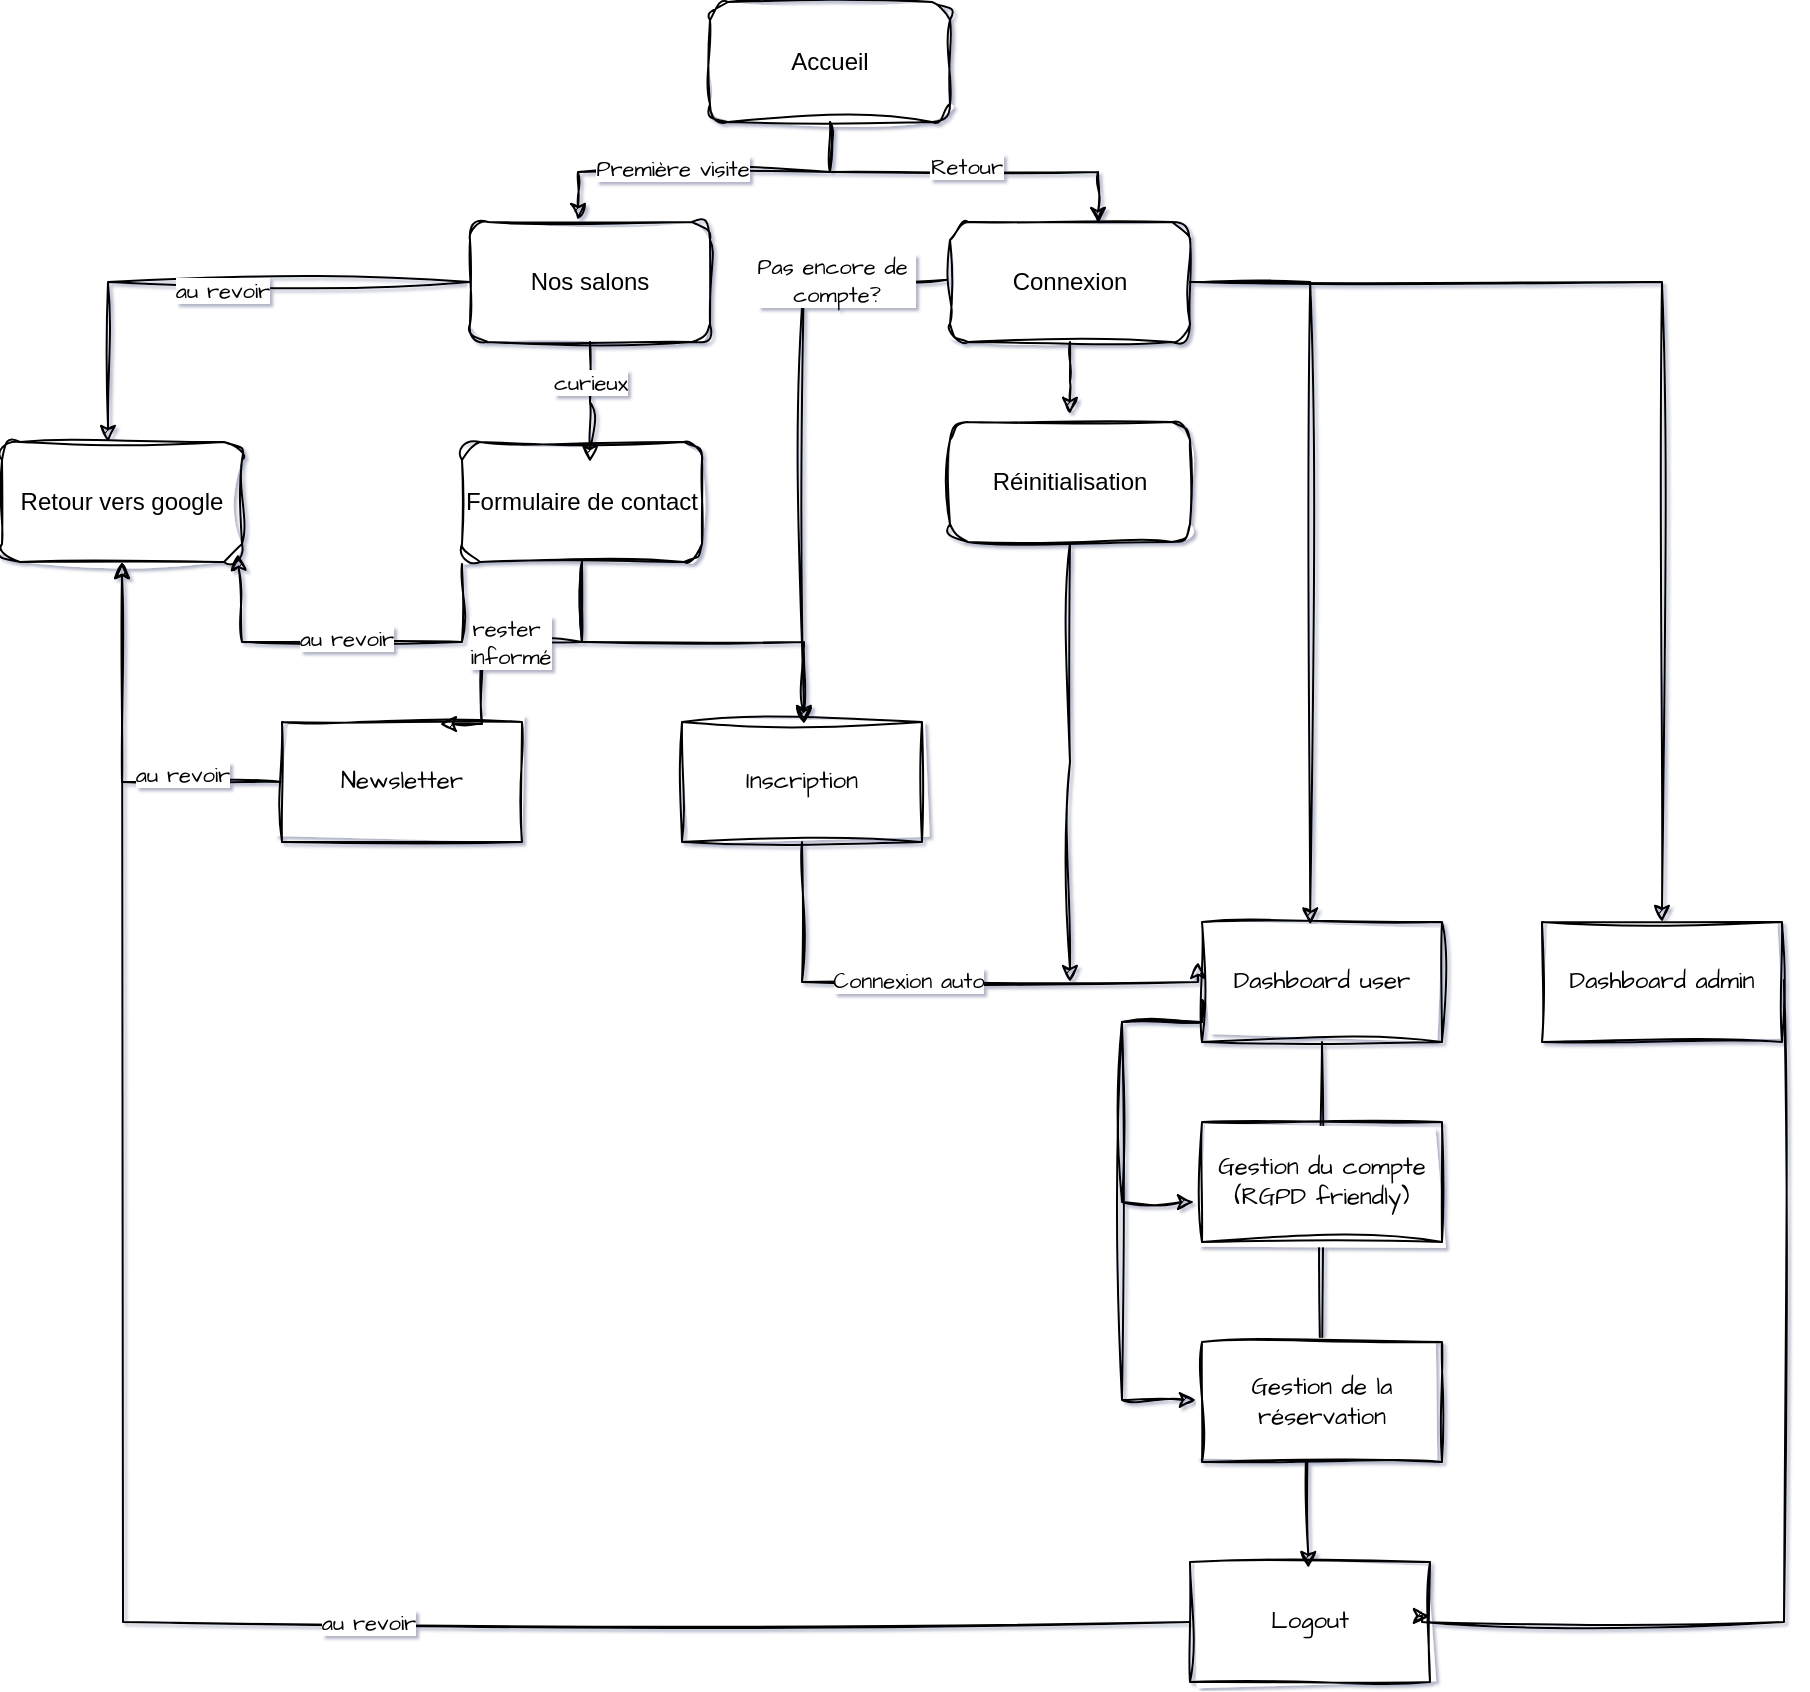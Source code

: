 <mxfile version="24.7.16">
  <diagram name="Page-1" id="25-WULsB1XZn0KNz56Bq">
    <mxGraphModel dx="1434" dy="746" grid="1" gridSize="10" guides="1" tooltips="1" connect="0" arrows="1" fold="1" page="1" pageScale="1" pageWidth="827" pageHeight="1169" background="none" math="0" shadow="1">
      <root>
        <mxCell id="0" />
        <mxCell id="1" parent="0" />
        <mxCell id="tsAvfz1E_8aqhcJ4AHxw-1" value="Accueil" style="rounded=1;whiteSpace=wrap;html=1;sketch=1;curveFitting=1;jiggle=2;" vertex="1" parent="1">
          <mxGeometry x="354" y="40" width="120" height="60" as="geometry" />
        </mxCell>
        <mxCell id="tsAvfz1E_8aqhcJ4AHxw-3" value="Nos salons" style="rounded=1;whiteSpace=wrap;html=1;sketch=1;curveFitting=1;jiggle=2;" vertex="1" parent="1">
          <mxGeometry x="234" y="150" width="120" height="60" as="geometry" />
        </mxCell>
        <mxCell id="tsAvfz1E_8aqhcJ4AHxw-4" value="Connexion" style="rounded=1;whiteSpace=wrap;html=1;sketch=1;curveFitting=1;jiggle=2;" vertex="1" parent="1">
          <mxGeometry x="474" y="150" width="120" height="60" as="geometry" />
        </mxCell>
        <mxCell id="tsAvfz1E_8aqhcJ4AHxw-9" value="Retour vers google" style="rounded=1;whiteSpace=wrap;html=1;sketch=1;curveFitting=1;jiggle=2;" vertex="1" parent="1">
          <mxGeometry y="260" width="120" height="60" as="geometry" />
        </mxCell>
        <mxCell id="tsAvfz1E_8aqhcJ4AHxw-10" value="Formulaire de contact" style="rounded=1;whiteSpace=wrap;html=1;sketch=1;curveFitting=1;jiggle=2;" vertex="1" parent="1">
          <mxGeometry x="230" y="260" width="120" height="60" as="geometry" />
        </mxCell>
        <mxCell id="tsAvfz1E_8aqhcJ4AHxw-44" style="edgeStyle=orthogonalEdgeStyle;rounded=0;sketch=1;hachureGap=4;jiggle=2;curveFitting=1;orthogonalLoop=1;jettySize=auto;html=1;fontFamily=Architects Daughter;fontSource=https%3A%2F%2Ffonts.googleapis.com%2Fcss%3Ffamily%3DArchitects%2BDaughter;" edge="1" parent="1" source="tsAvfz1E_8aqhcJ4AHxw-18">
          <mxGeometry relative="1" as="geometry">
            <mxPoint x="534.0" y="530" as="targetPoint" />
          </mxGeometry>
        </mxCell>
        <mxCell id="tsAvfz1E_8aqhcJ4AHxw-18" value="Réinitialisation" style="rounded=1;whiteSpace=wrap;html=1;sketch=1;curveFitting=1;jiggle=2;" vertex="1" parent="1">
          <mxGeometry x="474" y="250" width="120" height="60" as="geometry" />
        </mxCell>
        <mxCell id="tsAvfz1E_8aqhcJ4AHxw-23" value="" style="endArrow=classic;html=1;rounded=0;sketch=1;hachureGap=4;jiggle=2;curveFitting=1;fontFamily=Architects Daughter;fontSource=https%3A%2F%2Ffonts.googleapis.com%2Fcss%3Ffamily%3DArchitects%2BDaughter;entryX=0.983;entryY=0.933;entryDx=0;entryDy=0;entryPerimeter=0;" edge="1" parent="1" target="tsAvfz1E_8aqhcJ4AHxw-9">
          <mxGeometry width="50" height="50" relative="1" as="geometry">
            <mxPoint x="230" y="321" as="sourcePoint" />
            <mxPoint x="440" y="260" as="targetPoint" />
            <Array as="points">
              <mxPoint x="230" y="360" />
              <mxPoint x="120" y="360" />
            </Array>
          </mxGeometry>
        </mxCell>
        <mxCell id="tsAvfz1E_8aqhcJ4AHxw-66" value="au revoir" style="edgeLabel;html=1;align=center;verticalAlign=middle;resizable=0;points=[];sketch=1;hachureGap=4;jiggle=2;curveFitting=1;fontFamily=Architects Daughter;fontSource=https%3A%2F%2Ffonts.googleapis.com%2Fcss%3Ffamily%3DArchitects%2BDaughter;" vertex="1" connectable="0" parent="tsAvfz1E_8aqhcJ4AHxw-23">
          <mxGeometry x="0.005" y="-2" relative="1" as="geometry">
            <mxPoint as="offset" />
          </mxGeometry>
        </mxCell>
        <mxCell id="tsAvfz1E_8aqhcJ4AHxw-29" style="edgeStyle=orthogonalEdgeStyle;rounded=0;sketch=1;hachureGap=4;jiggle=2;curveFitting=1;orthogonalLoop=1;jettySize=auto;html=1;fontFamily=Architects Daughter;fontSource=https%3A%2F%2Ffonts.googleapis.com%2Fcss%3Ffamily%3DArchitects%2BDaughter;" edge="1" parent="1" source="tsAvfz1E_8aqhcJ4AHxw-27" target="tsAvfz1E_8aqhcJ4AHxw-9">
          <mxGeometry relative="1" as="geometry" />
        </mxCell>
        <mxCell id="tsAvfz1E_8aqhcJ4AHxw-72" value="au revoir" style="edgeLabel;html=1;align=center;verticalAlign=middle;resizable=0;points=[];sketch=1;hachureGap=4;jiggle=2;curveFitting=1;fontFamily=Architects Daughter;fontSource=https%3A%2F%2Ffonts.googleapis.com%2Fcss%3Ffamily%3DArchitects%2BDaughter;" vertex="1" connectable="0" parent="tsAvfz1E_8aqhcJ4AHxw-29">
          <mxGeometry x="-0.474" y="-4" relative="1" as="geometry">
            <mxPoint as="offset" />
          </mxGeometry>
        </mxCell>
        <mxCell id="tsAvfz1E_8aqhcJ4AHxw-27" value="Newsletter" style="rounded=0;whiteSpace=wrap;html=1;sketch=1;hachureGap=4;jiggle=2;curveFitting=1;fontFamily=Architects Daughter;fontSource=https%3A%2F%2Ffonts.googleapis.com%2Fcss%3Ffamily%3DArchitects%2BDaughter;" vertex="1" parent="1">
          <mxGeometry x="140" y="400" width="120" height="60" as="geometry" />
        </mxCell>
        <mxCell id="tsAvfz1E_8aqhcJ4AHxw-28" value="Inscription" style="rounded=0;whiteSpace=wrap;html=1;sketch=1;hachureGap=4;jiggle=2;curveFitting=1;fontFamily=Architects Daughter;fontSource=https%3A%2F%2Ffonts.googleapis.com%2Fcss%3Ffamily%3DArchitects%2BDaughter;" vertex="1" parent="1">
          <mxGeometry x="340" y="400" width="120" height="60" as="geometry" />
        </mxCell>
        <mxCell id="tsAvfz1E_8aqhcJ4AHxw-33" style="edgeStyle=orthogonalEdgeStyle;rounded=0;sketch=1;hachureGap=4;jiggle=2;curveFitting=1;orthogonalLoop=1;jettySize=auto;html=1;entryX=0.508;entryY=0;entryDx=0;entryDy=0;entryPerimeter=0;fontFamily=Architects Daughter;fontSource=https%3A%2F%2Ffonts.googleapis.com%2Fcss%3Ffamily%3DArchitects%2BDaughter;exitX=-0.012;exitY=0.481;exitDx=0;exitDy=0;exitPerimeter=0;" edge="1" parent="1" source="tsAvfz1E_8aqhcJ4AHxw-4" target="tsAvfz1E_8aqhcJ4AHxw-28">
          <mxGeometry relative="1" as="geometry">
            <mxPoint x="470" y="290.0" as="sourcePoint" />
          </mxGeometry>
        </mxCell>
        <mxCell id="tsAvfz1E_8aqhcJ4AHxw-61" value="Pas encore de&amp;nbsp;&lt;div&gt;compte?&lt;/div&gt;" style="edgeLabel;html=1;align=center;verticalAlign=middle;resizable=0;points=[];sketch=1;hachureGap=4;jiggle=2;curveFitting=1;fontFamily=Architects Daughter;fontSource=https%3A%2F%2Ffonts.googleapis.com%2Fcss%3Ffamily%3DArchitects%2BDaughter;" vertex="1" connectable="0" parent="tsAvfz1E_8aqhcJ4AHxw-33">
          <mxGeometry x="-0.62" relative="1" as="geometry">
            <mxPoint as="offset" />
          </mxGeometry>
        </mxCell>
        <mxCell id="tsAvfz1E_8aqhcJ4AHxw-36" value="Dashboard user" style="rounded=0;whiteSpace=wrap;html=1;sketch=1;hachureGap=4;jiggle=2;curveFitting=1;fontFamily=Architects Daughter;fontSource=https%3A%2F%2Ffonts.googleapis.com%2Fcss%3Ffamily%3DArchitects%2BDaughter;" vertex="1" parent="1">
          <mxGeometry x="600" y="500" width="120" height="60" as="geometry" />
        </mxCell>
        <mxCell id="tsAvfz1E_8aqhcJ4AHxw-37" style="edgeStyle=orthogonalEdgeStyle;rounded=0;sketch=1;hachureGap=4;jiggle=2;curveFitting=1;orthogonalLoop=1;jettySize=auto;html=1;fontFamily=Architects Daughter;fontSource=https%3A%2F%2Ffonts.googleapis.com%2Fcss%3Ffamily%3DArchitects%2BDaughter;" edge="1" parent="1" source="tsAvfz1E_8aqhcJ4AHxw-4">
          <mxGeometry relative="1" as="geometry">
            <mxPoint x="534" y="246" as="targetPoint" />
          </mxGeometry>
        </mxCell>
        <mxCell id="tsAvfz1E_8aqhcJ4AHxw-38" style="edgeStyle=orthogonalEdgeStyle;rounded=0;sketch=1;hachureGap=4;jiggle=2;curveFitting=1;orthogonalLoop=1;jettySize=auto;html=1;entryX=0.451;entryY=0.022;entryDx=0;entryDy=0;entryPerimeter=0;fontFamily=Architects Daughter;fontSource=https%3A%2F%2Ffonts.googleapis.com%2Fcss%3Ffamily%3DArchitects%2BDaughter;" edge="1" parent="1" source="tsAvfz1E_8aqhcJ4AHxw-4" target="tsAvfz1E_8aqhcJ4AHxw-36">
          <mxGeometry relative="1" as="geometry" />
        </mxCell>
        <mxCell id="tsAvfz1E_8aqhcJ4AHxw-40" value="Dashboard admin" style="rounded=0;whiteSpace=wrap;html=1;sketch=1;hachureGap=4;jiggle=2;curveFitting=1;fontFamily=Architects Daughter;fontSource=https%3A%2F%2Ffonts.googleapis.com%2Fcss%3Ffamily%3DArchitects%2BDaughter;" vertex="1" parent="1">
          <mxGeometry x="770" y="500" width="120" height="60" as="geometry" />
        </mxCell>
        <mxCell id="tsAvfz1E_8aqhcJ4AHxw-41" style="edgeStyle=orthogonalEdgeStyle;rounded=0;sketch=1;hachureGap=4;jiggle=2;curveFitting=1;orthogonalLoop=1;jettySize=auto;html=1;entryX=0.5;entryY=0;entryDx=0;entryDy=0;entryPerimeter=0;fontFamily=Architects Daughter;fontSource=https%3A%2F%2Ffonts.googleapis.com%2Fcss%3Ffamily%3DArchitects%2BDaughter;" edge="1" parent="1" source="tsAvfz1E_8aqhcJ4AHxw-4" target="tsAvfz1E_8aqhcJ4AHxw-40">
          <mxGeometry relative="1" as="geometry" />
        </mxCell>
        <mxCell id="tsAvfz1E_8aqhcJ4AHxw-49" style="edgeStyle=orthogonalEdgeStyle;rounded=0;sketch=1;hachureGap=4;jiggle=2;curveFitting=1;orthogonalLoop=1;jettySize=auto;html=1;fontFamily=Architects Daughter;fontSource=https%3A%2F%2Ffonts.googleapis.com%2Fcss%3Ffamily%3DArchitects%2BDaughter;" edge="1" parent="1" source="tsAvfz1E_8aqhcJ4AHxw-45">
          <mxGeometry relative="1" as="geometry">
            <mxPoint x="60" y="320.0" as="targetPoint" />
          </mxGeometry>
        </mxCell>
        <mxCell id="tsAvfz1E_8aqhcJ4AHxw-73" value="au revoir" style="edgeLabel;html=1;align=center;verticalAlign=middle;resizable=0;points=[];sketch=1;hachureGap=4;jiggle=2;curveFitting=1;fontFamily=Architects Daughter;fontSource=https%3A%2F%2Ffonts.googleapis.com%2Fcss%3Ffamily%3DArchitects%2BDaughter;" vertex="1" connectable="0" parent="tsAvfz1E_8aqhcJ4AHxw-49">
          <mxGeometry x="-0.227" relative="1" as="geometry">
            <mxPoint as="offset" />
          </mxGeometry>
        </mxCell>
        <mxCell id="tsAvfz1E_8aqhcJ4AHxw-45" value="Logout" style="rounded=0;whiteSpace=wrap;html=1;sketch=1;hachureGap=4;jiggle=2;curveFitting=1;fontFamily=Architects Daughter;fontSource=https%3A%2F%2Ffonts.googleapis.com%2Fcss%3Ffamily%3DArchitects%2BDaughter;" vertex="1" parent="1">
          <mxGeometry x="594" y="820" width="120" height="60" as="geometry" />
        </mxCell>
        <mxCell id="tsAvfz1E_8aqhcJ4AHxw-46" style="edgeStyle=orthogonalEdgeStyle;rounded=0;sketch=1;hachureGap=4;jiggle=2;curveFitting=1;orthogonalLoop=1;jettySize=auto;html=1;entryX=0.493;entryY=0.05;entryDx=0;entryDy=0;entryPerimeter=0;fontFamily=Architects Daughter;fontSource=https%3A%2F%2Ffonts.googleapis.com%2Fcss%3Ffamily%3DArchitects%2BDaughter;" edge="1" parent="1" source="tsAvfz1E_8aqhcJ4AHxw-36" target="tsAvfz1E_8aqhcJ4AHxw-45">
          <mxGeometry relative="1" as="geometry">
            <Array as="points">
              <mxPoint x="660" y="750" />
              <mxPoint x="653" y="750" />
            </Array>
          </mxGeometry>
        </mxCell>
        <mxCell id="tsAvfz1E_8aqhcJ4AHxw-50" value="Gestion du compte (RGPD friendly)" style="rounded=0;whiteSpace=wrap;html=1;sketch=1;hachureGap=4;jiggle=2;curveFitting=1;fontFamily=Architects Daughter;fontSource=https%3A%2F%2Ffonts.googleapis.com%2Fcss%3Ffamily%3DArchitects%2BDaughter;" vertex="1" parent="1">
          <mxGeometry x="600" y="600" width="120" height="60" as="geometry" />
        </mxCell>
        <mxCell id="tsAvfz1E_8aqhcJ4AHxw-51" value="Gestion de la réservation" style="rounded=0;whiteSpace=wrap;html=1;sketch=1;hachureGap=4;jiggle=2;curveFitting=1;fontFamily=Architects Daughter;fontSource=https%3A%2F%2Ffonts.googleapis.com%2Fcss%3Ffamily%3DArchitects%2BDaughter;" vertex="1" parent="1">
          <mxGeometry x="600" y="710" width="120" height="60" as="geometry" />
        </mxCell>
        <mxCell id="tsAvfz1E_8aqhcJ4AHxw-52" style="edgeStyle=orthogonalEdgeStyle;rounded=0;sketch=1;hachureGap=4;jiggle=2;curveFitting=1;orthogonalLoop=1;jettySize=auto;html=1;fontFamily=Architects Daughter;fontSource=https%3A%2F%2Ffonts.googleapis.com%2Fcss%3Ffamily%3DArchitects%2BDaughter;entryX=-0.033;entryY=0.667;entryDx=0;entryDy=0;entryPerimeter=0;" edge="1" parent="1" target="tsAvfz1E_8aqhcJ4AHxw-50">
          <mxGeometry relative="1" as="geometry">
            <mxPoint x="600" y="539" as="sourcePoint" />
            <mxPoint x="596" y="770" as="targetPoint" />
            <Array as="points">
              <mxPoint x="600" y="550" />
              <mxPoint x="560" y="550" />
              <mxPoint x="560" y="640" />
            </Array>
          </mxGeometry>
        </mxCell>
        <mxCell id="tsAvfz1E_8aqhcJ4AHxw-53" style="edgeStyle=orthogonalEdgeStyle;rounded=0;sketch=1;hachureGap=4;jiggle=2;curveFitting=1;orthogonalLoop=1;jettySize=auto;html=1;fontFamily=Architects Daughter;fontSource=https%3A%2F%2Ffonts.googleapis.com%2Fcss%3Ffamily%3DArchitects%2BDaughter;entryX=-0.025;entryY=0.483;entryDx=0;entryDy=0;entryPerimeter=0;" edge="1" parent="1" target="tsAvfz1E_8aqhcJ4AHxw-51">
          <mxGeometry relative="1" as="geometry">
            <mxPoint x="600" y="550" as="sourcePoint" />
            <mxPoint x="606" y="861" as="targetPoint" />
            <Array as="points">
              <mxPoint x="560" y="550" />
              <mxPoint x="560" y="739" />
            </Array>
          </mxGeometry>
        </mxCell>
        <mxCell id="tsAvfz1E_8aqhcJ4AHxw-54" style="edgeStyle=orthogonalEdgeStyle;rounded=0;sketch=1;hachureGap=4;jiggle=2;curveFitting=1;orthogonalLoop=1;jettySize=auto;html=1;entryX=1;entryY=0.45;entryDx=0;entryDy=0;entryPerimeter=0;fontFamily=Architects Daughter;fontSource=https%3A%2F%2Ffonts.googleapis.com%2Fcss%3Ffamily%3DArchitects%2BDaughter;exitX=1.008;exitY=0.483;exitDx=0;exitDy=0;exitPerimeter=0;" edge="1" parent="1" source="tsAvfz1E_8aqhcJ4AHxw-40" target="tsAvfz1E_8aqhcJ4AHxw-45">
          <mxGeometry relative="1" as="geometry">
            <mxPoint x="884" y="510" as="sourcePoint" />
            <mxPoint x="770.04" y="815" as="targetPoint" />
            <Array as="points">
              <mxPoint x="891" y="850" />
              <mxPoint x="710" y="850" />
              <mxPoint x="710" y="847" />
            </Array>
          </mxGeometry>
        </mxCell>
        <mxCell id="tsAvfz1E_8aqhcJ4AHxw-55" style="edgeStyle=orthogonalEdgeStyle;rounded=0;sketch=1;hachureGap=4;jiggle=2;curveFitting=1;orthogonalLoop=1;jettySize=auto;html=1;fontFamily=Architects Daughter;fontSource=https%3A%2F%2Ffonts.googleapis.com%2Fcss%3Ffamily%3DArchitects%2BDaughter;" edge="1" parent="1" source="tsAvfz1E_8aqhcJ4AHxw-28">
          <mxGeometry relative="1" as="geometry">
            <mxPoint x="598" y="520" as="targetPoint" />
            <Array as="points">
              <mxPoint x="400" y="530" />
              <mxPoint x="598" y="530" />
            </Array>
          </mxGeometry>
        </mxCell>
        <mxCell id="tsAvfz1E_8aqhcJ4AHxw-56" value="Connexion auto" style="edgeLabel;html=1;align=center;verticalAlign=middle;resizable=0;points=[];sketch=1;hachureGap=4;jiggle=2;curveFitting=1;fontFamily=Architects Daughter;fontSource=https%3A%2F%2Ffonts.googleapis.com%2Fcss%3Ffamily%3DArchitects%2BDaughter;" vertex="1" connectable="0" parent="tsAvfz1E_8aqhcJ4AHxw-55">
          <mxGeometry x="-0.115" y="1" relative="1" as="geometry">
            <mxPoint as="offset" />
          </mxGeometry>
        </mxCell>
        <mxCell id="tsAvfz1E_8aqhcJ4AHxw-57" style="edgeStyle=orthogonalEdgeStyle;rounded=0;sketch=1;hachureGap=4;jiggle=2;curveFitting=1;orthogonalLoop=1;jettySize=auto;html=1;fontFamily=Architects Daughter;fontSource=https%3A%2F%2Ffonts.googleapis.com%2Fcss%3Ffamily%3DArchitects%2BDaughter;" edge="1" parent="1" source="tsAvfz1E_8aqhcJ4AHxw-3">
          <mxGeometry relative="1" as="geometry">
            <mxPoint x="294" y="270" as="targetPoint" />
          </mxGeometry>
        </mxCell>
        <mxCell id="tsAvfz1E_8aqhcJ4AHxw-65" value="curieux" style="edgeLabel;html=1;align=center;verticalAlign=middle;resizable=0;points=[];sketch=1;hachureGap=4;jiggle=2;curveFitting=1;fontFamily=Architects Daughter;fontSource=https%3A%2F%2Ffonts.googleapis.com%2Fcss%3Ffamily%3DArchitects%2BDaughter;" vertex="1" connectable="0" parent="tsAvfz1E_8aqhcJ4AHxw-57">
          <mxGeometry x="-0.339" relative="1" as="geometry">
            <mxPoint as="offset" />
          </mxGeometry>
        </mxCell>
        <mxCell id="tsAvfz1E_8aqhcJ4AHxw-58" style="edgeStyle=orthogonalEdgeStyle;rounded=0;sketch=1;hachureGap=4;jiggle=2;curveFitting=1;orthogonalLoop=1;jettySize=auto;html=1;entryX=0.442;entryY=0;entryDx=0;entryDy=0;entryPerimeter=0;fontFamily=Architects Daughter;fontSource=https%3A%2F%2Ffonts.googleapis.com%2Fcss%3Ffamily%3DArchitects%2BDaughter;" edge="1" parent="1" source="tsAvfz1E_8aqhcJ4AHxw-3" target="tsAvfz1E_8aqhcJ4AHxw-9">
          <mxGeometry relative="1" as="geometry" />
        </mxCell>
        <mxCell id="tsAvfz1E_8aqhcJ4AHxw-64" value="au revoir" style="edgeLabel;html=1;align=center;verticalAlign=middle;resizable=0;points=[];sketch=1;hachureGap=4;jiggle=2;curveFitting=1;fontFamily=Architects Daughter;fontSource=https%3A%2F%2Ffonts.googleapis.com%2Fcss%3Ffamily%3DArchitects%2BDaughter;" vertex="1" connectable="0" parent="tsAvfz1E_8aqhcJ4AHxw-58">
          <mxGeometry x="-0.05" y="4" relative="1" as="geometry">
            <mxPoint as="offset" />
          </mxGeometry>
        </mxCell>
        <mxCell id="tsAvfz1E_8aqhcJ4AHxw-59" style="edgeStyle=orthogonalEdgeStyle;rounded=0;sketch=1;hachureGap=4;jiggle=2;curveFitting=1;orthogonalLoop=1;jettySize=auto;html=1;entryX=0.617;entryY=0.017;entryDx=0;entryDy=0;entryPerimeter=0;fontFamily=Architects Daughter;fontSource=https%3A%2F%2Ffonts.googleapis.com%2Fcss%3Ffamily%3DArchitects%2BDaughter;" edge="1" parent="1" source="tsAvfz1E_8aqhcJ4AHxw-1" target="tsAvfz1E_8aqhcJ4AHxw-4">
          <mxGeometry relative="1" as="geometry" />
        </mxCell>
        <mxCell id="tsAvfz1E_8aqhcJ4AHxw-63" value="Retour" style="edgeLabel;html=1;align=center;verticalAlign=middle;resizable=0;points=[];sketch=1;hachureGap=4;jiggle=2;curveFitting=1;fontFamily=Architects Daughter;fontSource=https%3A%2F%2Ffonts.googleapis.com%2Fcss%3Ffamily%3DArchitects%2BDaughter;" vertex="1" connectable="0" parent="tsAvfz1E_8aqhcJ4AHxw-59">
          <mxGeometry x="0.005" y="3" relative="1" as="geometry">
            <mxPoint as="offset" />
          </mxGeometry>
        </mxCell>
        <mxCell id="tsAvfz1E_8aqhcJ4AHxw-60" style="edgeStyle=orthogonalEdgeStyle;rounded=0;sketch=1;hachureGap=4;jiggle=2;curveFitting=1;orthogonalLoop=1;jettySize=auto;html=1;entryX=0.45;entryY=-0.017;entryDx=0;entryDy=0;entryPerimeter=0;fontFamily=Architects Daughter;fontSource=https%3A%2F%2Ffonts.googleapis.com%2Fcss%3Ffamily%3DArchitects%2BDaughter;" edge="1" parent="1" source="tsAvfz1E_8aqhcJ4AHxw-1" target="tsAvfz1E_8aqhcJ4AHxw-3">
          <mxGeometry relative="1" as="geometry" />
        </mxCell>
        <mxCell id="tsAvfz1E_8aqhcJ4AHxw-62" value="Première visite" style="edgeLabel;html=1;align=center;verticalAlign=middle;resizable=0;points=[];sketch=1;hachureGap=4;jiggle=2;curveFitting=1;fontFamily=Architects Daughter;fontSource=https%3A%2F%2Ffonts.googleapis.com%2Fcss%3Ffamily%3DArchitects%2BDaughter;" vertex="1" connectable="0" parent="tsAvfz1E_8aqhcJ4AHxw-60">
          <mxGeometry x="0.189" y="-2" relative="1" as="geometry">
            <mxPoint as="offset" />
          </mxGeometry>
        </mxCell>
        <mxCell id="tsAvfz1E_8aqhcJ4AHxw-68" style="edgeStyle=orthogonalEdgeStyle;rounded=0;sketch=1;hachureGap=4;jiggle=2;curveFitting=1;orthogonalLoop=1;jettySize=auto;html=1;entryX=0.508;entryY=0.017;entryDx=0;entryDy=0;entryPerimeter=0;fontFamily=Architects Daughter;fontSource=https%3A%2F%2Ffonts.googleapis.com%2Fcss%3Ffamily%3DArchitects%2BDaughter;" edge="1" parent="1" source="tsAvfz1E_8aqhcJ4AHxw-10" target="tsAvfz1E_8aqhcJ4AHxw-28">
          <mxGeometry relative="1" as="geometry" />
        </mxCell>
        <mxCell id="tsAvfz1E_8aqhcJ4AHxw-69" style="edgeStyle=orthogonalEdgeStyle;rounded=0;sketch=1;hachureGap=4;jiggle=2;curveFitting=1;orthogonalLoop=1;jettySize=auto;html=1;entryX=0.658;entryY=0.017;entryDx=0;entryDy=0;entryPerimeter=0;fontFamily=Architects Daughter;fontSource=https%3A%2F%2Ffonts.googleapis.com%2Fcss%3Ffamily%3DArchitects%2BDaughter;" edge="1" parent="1" source="tsAvfz1E_8aqhcJ4AHxw-10" target="tsAvfz1E_8aqhcJ4AHxw-27">
          <mxGeometry relative="1" as="geometry">
            <Array as="points">
              <mxPoint x="290" y="360" />
              <mxPoint x="240" y="360" />
              <mxPoint x="240" y="401" />
            </Array>
          </mxGeometry>
        </mxCell>
        <mxCell id="tsAvfz1E_8aqhcJ4AHxw-70" value="rester&amp;nbsp;&lt;div&gt;informé&lt;/div&gt;" style="edgeLabel;html=1;align=center;verticalAlign=middle;resizable=0;points=[];sketch=1;hachureGap=4;jiggle=2;curveFitting=1;fontFamily=Architects Daughter;fontSource=https%3A%2F%2Ffonts.googleapis.com%2Fcss%3Ffamily%3DArchitects%2BDaughter;" vertex="1" connectable="0" parent="tsAvfz1E_8aqhcJ4AHxw-69">
          <mxGeometry x="-0.0" relative="1" as="geometry">
            <mxPoint as="offset" />
          </mxGeometry>
        </mxCell>
      </root>
    </mxGraphModel>
  </diagram>
</mxfile>
